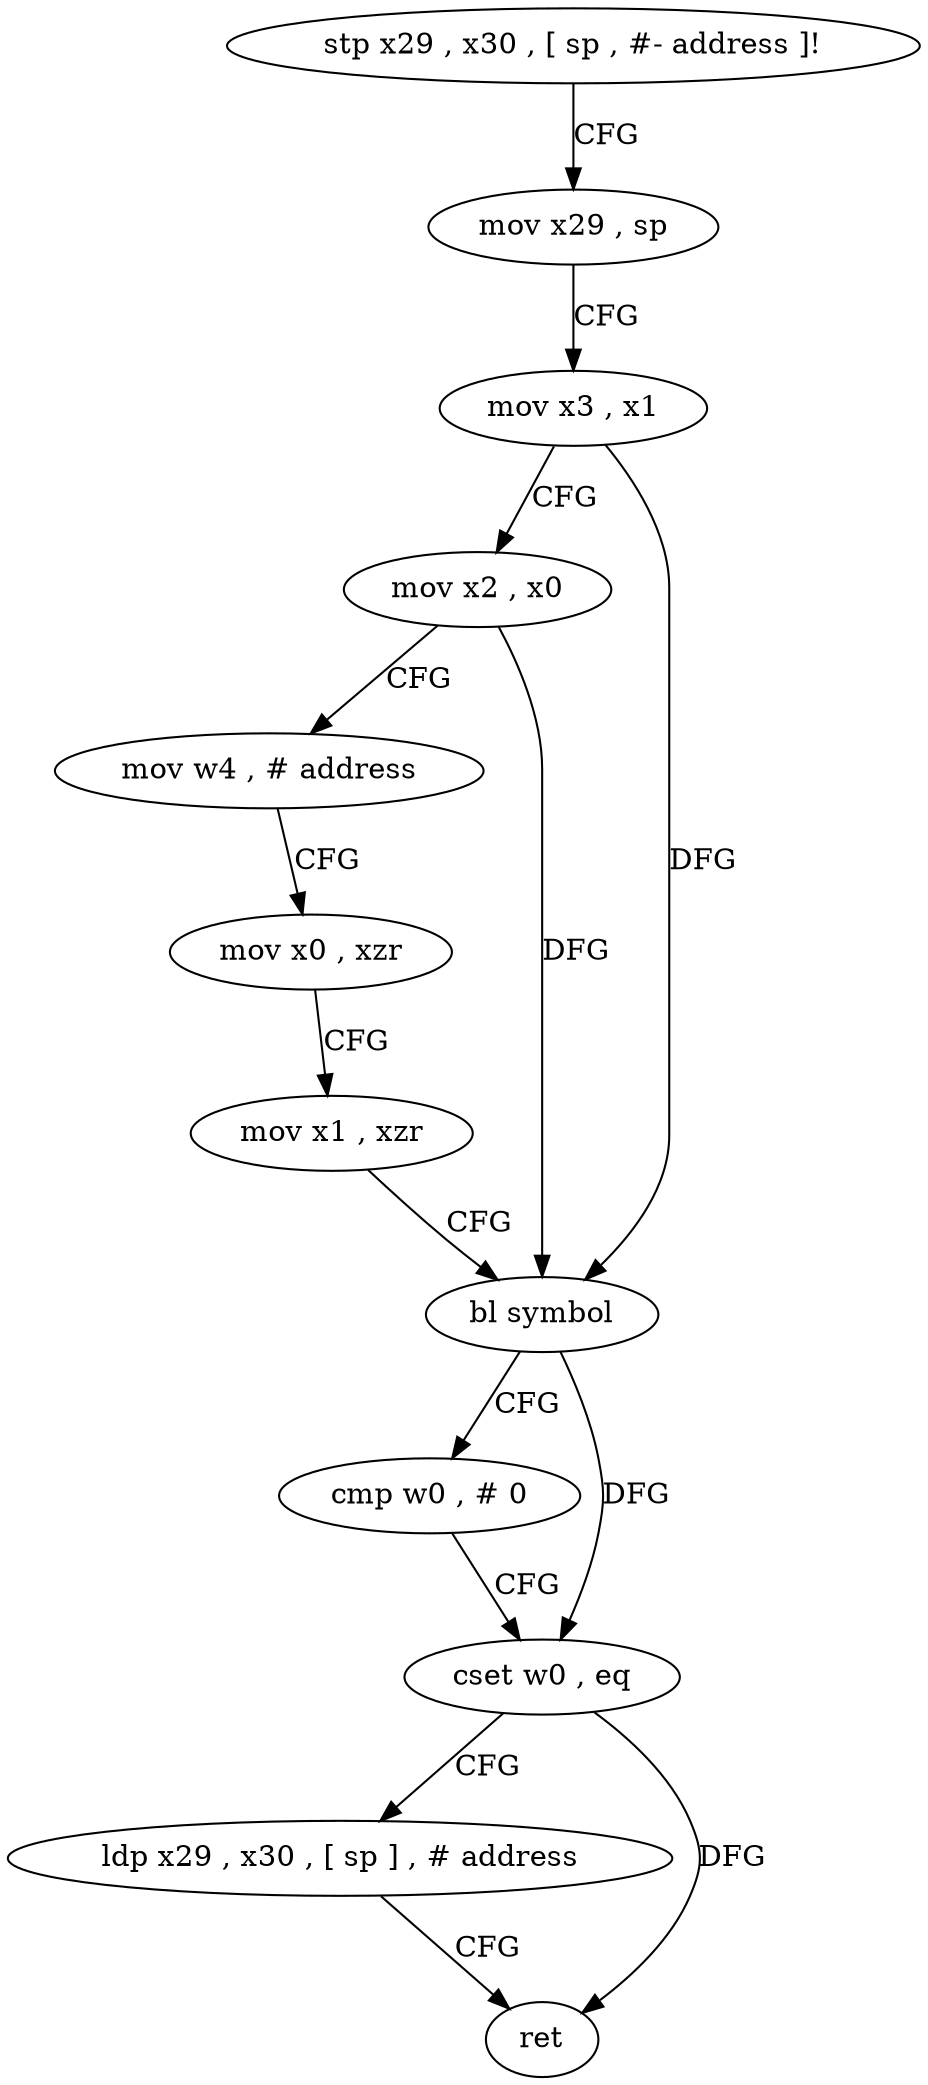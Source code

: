 digraph "func" {
"4227876" [label = "stp x29 , x30 , [ sp , #- address ]!" ]
"4227880" [label = "mov x29 , sp" ]
"4227884" [label = "mov x3 , x1" ]
"4227888" [label = "mov x2 , x0" ]
"4227892" [label = "mov w4 , # address" ]
"4227896" [label = "mov x0 , xzr" ]
"4227900" [label = "mov x1 , xzr" ]
"4227904" [label = "bl symbol" ]
"4227908" [label = "cmp w0 , # 0" ]
"4227912" [label = "cset w0 , eq" ]
"4227916" [label = "ldp x29 , x30 , [ sp ] , # address" ]
"4227920" [label = "ret" ]
"4227876" -> "4227880" [ label = "CFG" ]
"4227880" -> "4227884" [ label = "CFG" ]
"4227884" -> "4227888" [ label = "CFG" ]
"4227884" -> "4227904" [ label = "DFG" ]
"4227888" -> "4227892" [ label = "CFG" ]
"4227888" -> "4227904" [ label = "DFG" ]
"4227892" -> "4227896" [ label = "CFG" ]
"4227896" -> "4227900" [ label = "CFG" ]
"4227900" -> "4227904" [ label = "CFG" ]
"4227904" -> "4227908" [ label = "CFG" ]
"4227904" -> "4227912" [ label = "DFG" ]
"4227908" -> "4227912" [ label = "CFG" ]
"4227912" -> "4227916" [ label = "CFG" ]
"4227912" -> "4227920" [ label = "DFG" ]
"4227916" -> "4227920" [ label = "CFG" ]
}
